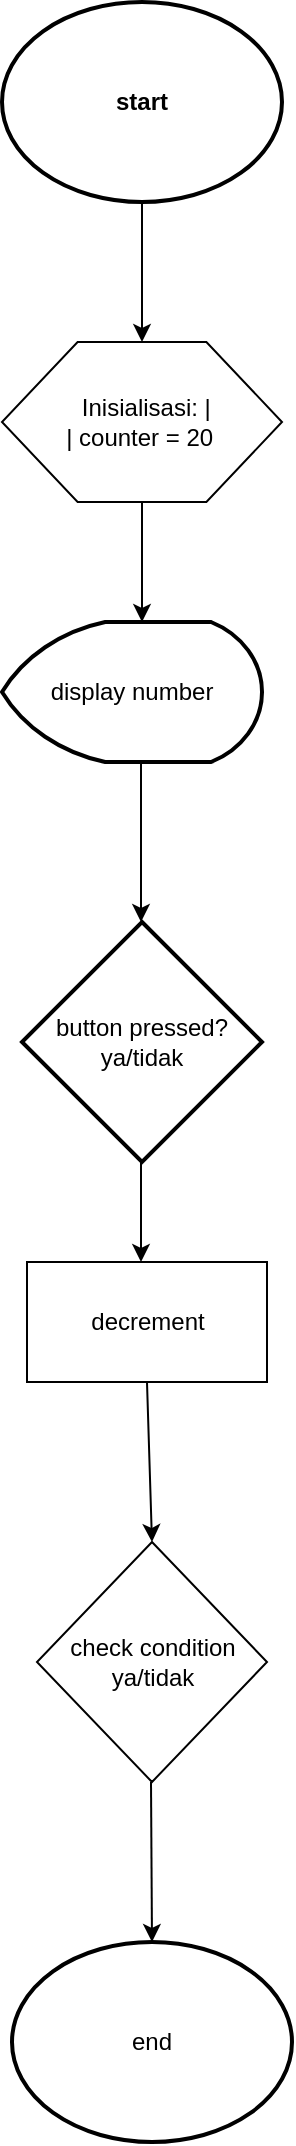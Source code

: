 <mxfile version="24.7.17">
  <diagram name="Page-1" id="rdlpU-q-iZ4AOSr6TDgU">
    <mxGraphModel dx="794" dy="454" grid="1" gridSize="10" guides="1" tooltips="1" connect="1" arrows="1" fold="1" page="1" pageScale="1" pageWidth="850" pageHeight="1100" math="0" shadow="0">
      <root>
        <mxCell id="0" />
        <mxCell id="1" parent="0" />
        <mxCell id="IjWypcXBANwT1gj18dvC-4" value="" style="endArrow=classic;html=1;rounded=0;exitX=0.5;exitY=1;exitDx=0;exitDy=0;" parent="1" edge="1">
          <mxGeometry width="50" height="50" relative="1" as="geometry">
            <mxPoint x="410" y="170" as="sourcePoint" />
            <mxPoint x="410" y="240" as="targetPoint" />
          </mxGeometry>
        </mxCell>
        <mxCell id="IjWypcXBANwT1gj18dvC-7" value="&amp;nbsp;Inisialisasi:    |&lt;br&gt;|   counter = 20&amp;nbsp;" style="verticalLabelPosition=middle;verticalAlign=middle;html=1;shape=hexagon;perimeter=hexagonPerimeter2;arcSize=6;size=0.27;labelPosition=center;align=center;" parent="1" vertex="1">
          <mxGeometry x="340" y="240" width="140" height="80" as="geometry" />
        </mxCell>
        <mxCell id="IjWypcXBANwT1gj18dvC-8" value="" style="endArrow=classic;html=1;rounded=0;" parent="1" edge="1">
          <mxGeometry width="50" height="50" relative="1" as="geometry">
            <mxPoint x="409.5" y="450" as="sourcePoint" />
            <mxPoint x="409.5" y="530" as="targetPoint" />
            <Array as="points" />
          </mxGeometry>
        </mxCell>
        <mxCell id="IjWypcXBANwT1gj18dvC-10" value="start" style="strokeWidth=2;html=1;shape=mxgraph.flowchart.start_2;whiteSpace=wrap;fontStyle=1" parent="1" vertex="1">
          <mxGeometry x="340" y="70" width="140" height="100" as="geometry" />
        </mxCell>
        <mxCell id="IjWypcXBANwT1gj18dvC-15" value="display number" style="strokeWidth=2;html=1;shape=mxgraph.flowchart.display;whiteSpace=wrap;" parent="1" vertex="1">
          <mxGeometry x="340" y="380" width="130" height="70" as="geometry" />
        </mxCell>
        <mxCell id="IjWypcXBANwT1gj18dvC-19" value="check condition ya/tidak" style="rhombus;whiteSpace=wrap;html=1;" parent="1" vertex="1">
          <mxGeometry x="357.5" y="840" width="115" height="120" as="geometry" />
        </mxCell>
        <mxCell id="IjWypcXBANwT1gj18dvC-20" value="" style="endArrow=classic;html=1;rounded=0;" parent="1" edge="1">
          <mxGeometry width="50" height="50" relative="1" as="geometry">
            <mxPoint x="409.5" y="620" as="sourcePoint" />
            <mxPoint x="409.5" y="700" as="targetPoint" />
          </mxGeometry>
        </mxCell>
        <mxCell id="IjWypcXBANwT1gj18dvC-21" value="end" style="strokeWidth=2;html=1;shape=mxgraph.flowchart.start_2;whiteSpace=wrap;" parent="1" vertex="1">
          <mxGeometry x="345" y="1040" width="140" height="100" as="geometry" />
        </mxCell>
        <mxCell id="IjWypcXBANwT1gj18dvC-22" value="" style="endArrow=classic;html=1;rounded=0;" parent="1" edge="1">
          <mxGeometry width="50" height="50" relative="1" as="geometry">
            <mxPoint x="414.5" y="960" as="sourcePoint" />
            <mxPoint x="414.5" y="1040" as="targetPoint" />
            <Array as="points">
              <mxPoint x="415" y="1040" />
            </Array>
          </mxGeometry>
        </mxCell>
        <mxCell id="IjWypcXBANwT1gj18dvC-24" value="" style="endArrow=classic;html=1;rounded=0;exitX=0.5;exitY=1;exitDx=0;exitDy=0;" parent="1" source="IjWypcXBANwT1gj18dvC-7" edge="1">
          <mxGeometry width="50" height="50" relative="1" as="geometry">
            <mxPoint x="390" y="460" as="sourcePoint" />
            <mxPoint x="410" y="380" as="targetPoint" />
          </mxGeometry>
        </mxCell>
        <mxCell id="IjWypcXBANwT1gj18dvC-25" value="button pressed? ya/tidak" style="strokeWidth=2;html=1;shape=mxgraph.flowchart.decision;whiteSpace=wrap;" parent="1" vertex="1">
          <mxGeometry x="350" y="530" width="120" height="120" as="geometry" />
        </mxCell>
        <mxCell id="IjWypcXBANwT1gj18dvC-26" value="decrement" style="rounded=0;whiteSpace=wrap;html=1;" parent="1" vertex="1">
          <mxGeometry x="352.5" y="700" width="120" height="60" as="geometry" />
        </mxCell>
        <mxCell id="IjWypcXBANwT1gj18dvC-27" value="" style="endArrow=classic;html=1;rounded=0;exitX=0.5;exitY=1;exitDx=0;exitDy=0;entryX=0.5;entryY=0;entryDx=0;entryDy=0;" parent="1" source="IjWypcXBANwT1gj18dvC-26" target="IjWypcXBANwT1gj18dvC-19" edge="1">
          <mxGeometry width="50" height="50" relative="1" as="geometry">
            <mxPoint x="390" y="880" as="sourcePoint" />
            <mxPoint x="440" y="830" as="targetPoint" />
          </mxGeometry>
        </mxCell>
      </root>
    </mxGraphModel>
  </diagram>
</mxfile>
